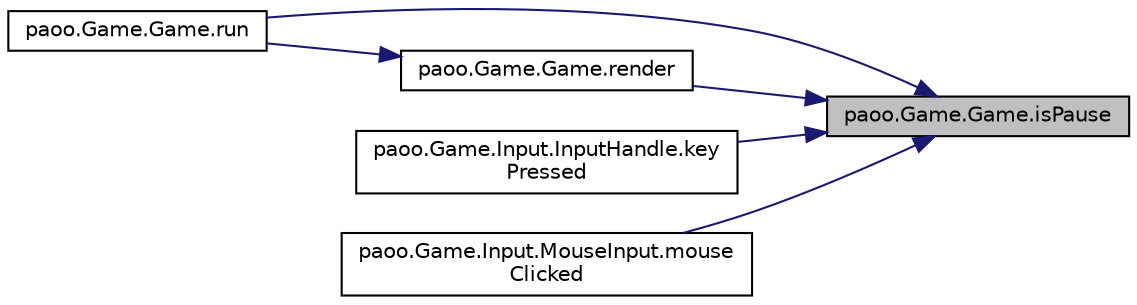 digraph "paoo.Game.Game.isPause"
{
 // LATEX_PDF_SIZE
  edge [fontname="Helvetica",fontsize="10",labelfontname="Helvetica",labelfontsize="10"];
  node [fontname="Helvetica",fontsize="10",shape=record];
  rankdir="RL";
  Node46 [label="paoo.Game.Game.isPause",height=0.2,width=0.4,color="black", fillcolor="grey75", style="filled", fontcolor="black",tooltip=" "];
  Node46 -> Node47 [dir="back",color="midnightblue",fontsize="10",style="solid",fontname="Helvetica"];
  Node47 [label="paoo.Game.Game.run",height=0.2,width=0.4,color="black", fillcolor="white", style="filled",URL="$classpaoo_1_1_game_1_1_game.html#aefa2a8d1aa068d409a925d122b99b1c8",tooltip=" "];
  Node46 -> Node48 [dir="back",color="midnightblue",fontsize="10",style="solid",fontname="Helvetica"];
  Node48 [label="paoo.Game.Game.render",height=0.2,width=0.4,color="black", fillcolor="white", style="filled",URL="$classpaoo_1_1_game_1_1_game.html#ad94433dadeb33e87418110324cd8437f",tooltip=" "];
  Node48 -> Node47 [dir="back",color="midnightblue",fontsize="10",style="solid",fontname="Helvetica"];
  Node46 -> Node49 [dir="back",color="midnightblue",fontsize="10",style="solid",fontname="Helvetica"];
  Node49 [label="paoo.Game.Input.InputHandle.key\lPressed",height=0.2,width=0.4,color="black", fillcolor="white", style="filled",URL="$classpaoo_1_1_game_1_1_input_1_1_input_handle.html#aafc3ee195889f2dca907c3c69fe8273b",tooltip=" "];
  Node46 -> Node50 [dir="back",color="midnightblue",fontsize="10",style="solid",fontname="Helvetica"];
  Node50 [label="paoo.Game.Input.MouseInput.mouse\lClicked",height=0.2,width=0.4,color="black", fillcolor="white", style="filled",URL="$classpaoo_1_1_game_1_1_input_1_1_mouse_input.html#a9973ec5b7f55270bb91c60924219c3a0",tooltip=" "];
}
